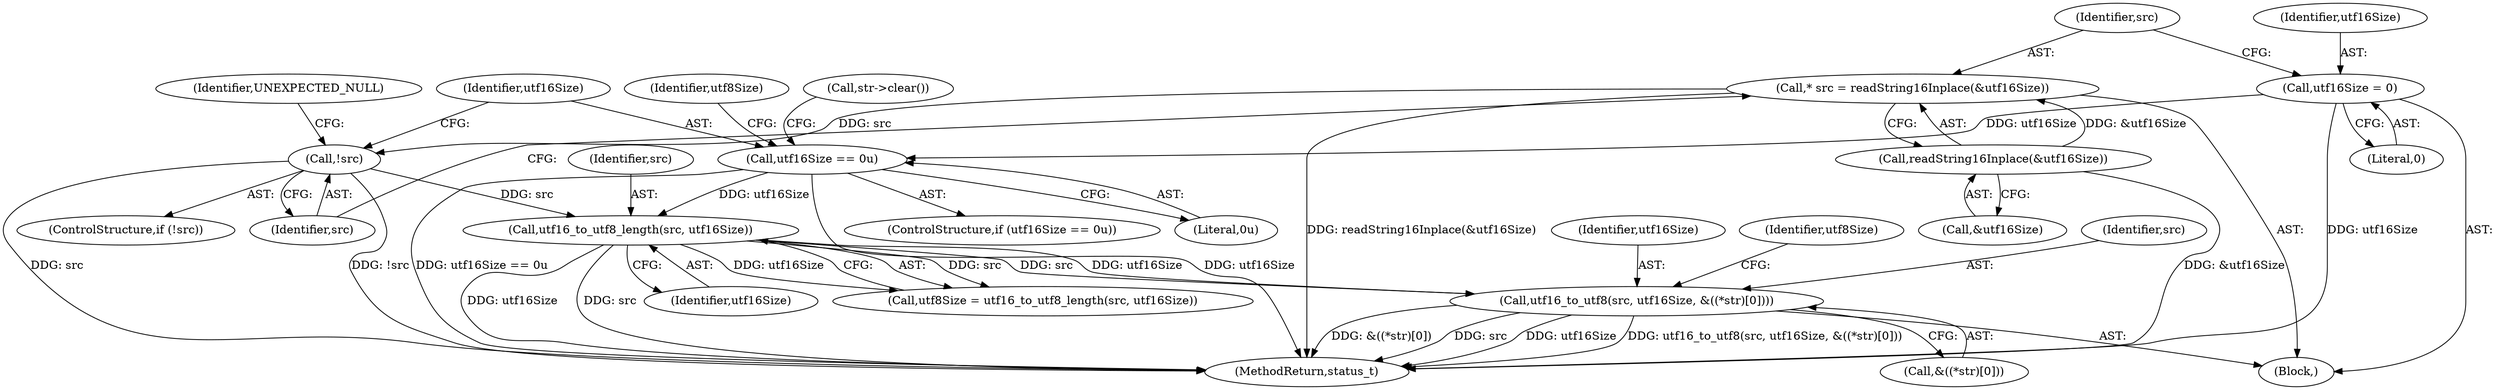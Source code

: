 digraph "1_Android_1f4b49e64adf4623eefda503bca61e253597b9bf@array" {
"1000144" [label="(Call,utf16_to_utf8(src, utf16Size, &((*str)[0])))"];
"1000130" [label="(Call,utf16_to_utf8_length(src, utf16Size))"];
"1000114" [label="(Call,!src)"];
"1000108" [label="(Call,* src = readString16Inplace(&utf16Size))"];
"1000110" [label="(Call,readString16Inplace(&utf16Size))"];
"1000120" [label="(Call,utf16Size == 0u)"];
"1000104" [label="(Call,utf16Size = 0)"];
"1000106" [label="(Literal,0)"];
"1000146" [label="(Identifier,utf16Size)"];
"1000122" [label="(Literal,0u)"];
"1000113" [label="(ControlStructure,if (!src))"];
"1000114" [label="(Call,!src)"];
"1000144" [label="(Call,utf16_to_utf8(src, utf16Size, &((*str)[0])))"];
"1000111" [label="(Call,&utf16Size)"];
"1000118" [label="(Identifier,UNEXPECTED_NULL)"];
"1000147" [label="(Call,&((*str)[0]))"];
"1000128" [label="(Call,utf8Size = utf16_to_utf8_length(src, utf16Size))"];
"1000108" [label="(Call,* src = readString16Inplace(&utf16Size))"];
"1000109" [label="(Identifier,src)"];
"1000110" [label="(Call,readString16Inplace(&utf16Size))"];
"1000131" [label="(Identifier,src)"];
"1000115" [label="(Identifier,src)"];
"1000129" [label="(Identifier,utf8Size)"];
"1000121" [label="(Identifier,utf16Size)"];
"1000153" [label="(Identifier,utf8Size)"];
"1000102" [label="(Block,)"];
"1000130" [label="(Call,utf16_to_utf8_length(src, utf16Size))"];
"1000104" [label="(Call,utf16Size = 0)"];
"1000105" [label="(Identifier,utf16Size)"];
"1000156" [label="(MethodReturn,status_t)"];
"1000132" [label="(Identifier,utf16Size)"];
"1000120" [label="(Call,utf16Size == 0u)"];
"1000124" [label="(Call,str->clear())"];
"1000119" [label="(ControlStructure,if (utf16Size == 0u))"];
"1000145" [label="(Identifier,src)"];
"1000144" -> "1000102"  [label="AST: "];
"1000144" -> "1000147"  [label="CFG: "];
"1000145" -> "1000144"  [label="AST: "];
"1000146" -> "1000144"  [label="AST: "];
"1000147" -> "1000144"  [label="AST: "];
"1000153" -> "1000144"  [label="CFG: "];
"1000144" -> "1000156"  [label="DDG: src"];
"1000144" -> "1000156"  [label="DDG: utf16Size"];
"1000144" -> "1000156"  [label="DDG: utf16_to_utf8(src, utf16Size, &((*str)[0]))"];
"1000144" -> "1000156"  [label="DDG: &((*str)[0])"];
"1000130" -> "1000144"  [label="DDG: src"];
"1000130" -> "1000144"  [label="DDG: utf16Size"];
"1000130" -> "1000128"  [label="AST: "];
"1000130" -> "1000132"  [label="CFG: "];
"1000131" -> "1000130"  [label="AST: "];
"1000132" -> "1000130"  [label="AST: "];
"1000128" -> "1000130"  [label="CFG: "];
"1000130" -> "1000156"  [label="DDG: utf16Size"];
"1000130" -> "1000156"  [label="DDG: src"];
"1000130" -> "1000128"  [label="DDG: src"];
"1000130" -> "1000128"  [label="DDG: utf16Size"];
"1000114" -> "1000130"  [label="DDG: src"];
"1000120" -> "1000130"  [label="DDG: utf16Size"];
"1000114" -> "1000113"  [label="AST: "];
"1000114" -> "1000115"  [label="CFG: "];
"1000115" -> "1000114"  [label="AST: "];
"1000118" -> "1000114"  [label="CFG: "];
"1000121" -> "1000114"  [label="CFG: "];
"1000114" -> "1000156"  [label="DDG: !src"];
"1000114" -> "1000156"  [label="DDG: src"];
"1000108" -> "1000114"  [label="DDG: src"];
"1000108" -> "1000102"  [label="AST: "];
"1000108" -> "1000110"  [label="CFG: "];
"1000109" -> "1000108"  [label="AST: "];
"1000110" -> "1000108"  [label="AST: "];
"1000115" -> "1000108"  [label="CFG: "];
"1000108" -> "1000156"  [label="DDG: readString16Inplace(&utf16Size)"];
"1000110" -> "1000108"  [label="DDG: &utf16Size"];
"1000110" -> "1000111"  [label="CFG: "];
"1000111" -> "1000110"  [label="AST: "];
"1000110" -> "1000156"  [label="DDG: &utf16Size"];
"1000120" -> "1000119"  [label="AST: "];
"1000120" -> "1000122"  [label="CFG: "];
"1000121" -> "1000120"  [label="AST: "];
"1000122" -> "1000120"  [label="AST: "];
"1000124" -> "1000120"  [label="CFG: "];
"1000129" -> "1000120"  [label="CFG: "];
"1000120" -> "1000156"  [label="DDG: utf16Size"];
"1000120" -> "1000156"  [label="DDG: utf16Size == 0u"];
"1000104" -> "1000120"  [label="DDG: utf16Size"];
"1000104" -> "1000102"  [label="AST: "];
"1000104" -> "1000106"  [label="CFG: "];
"1000105" -> "1000104"  [label="AST: "];
"1000106" -> "1000104"  [label="AST: "];
"1000109" -> "1000104"  [label="CFG: "];
"1000104" -> "1000156"  [label="DDG: utf16Size"];
}
